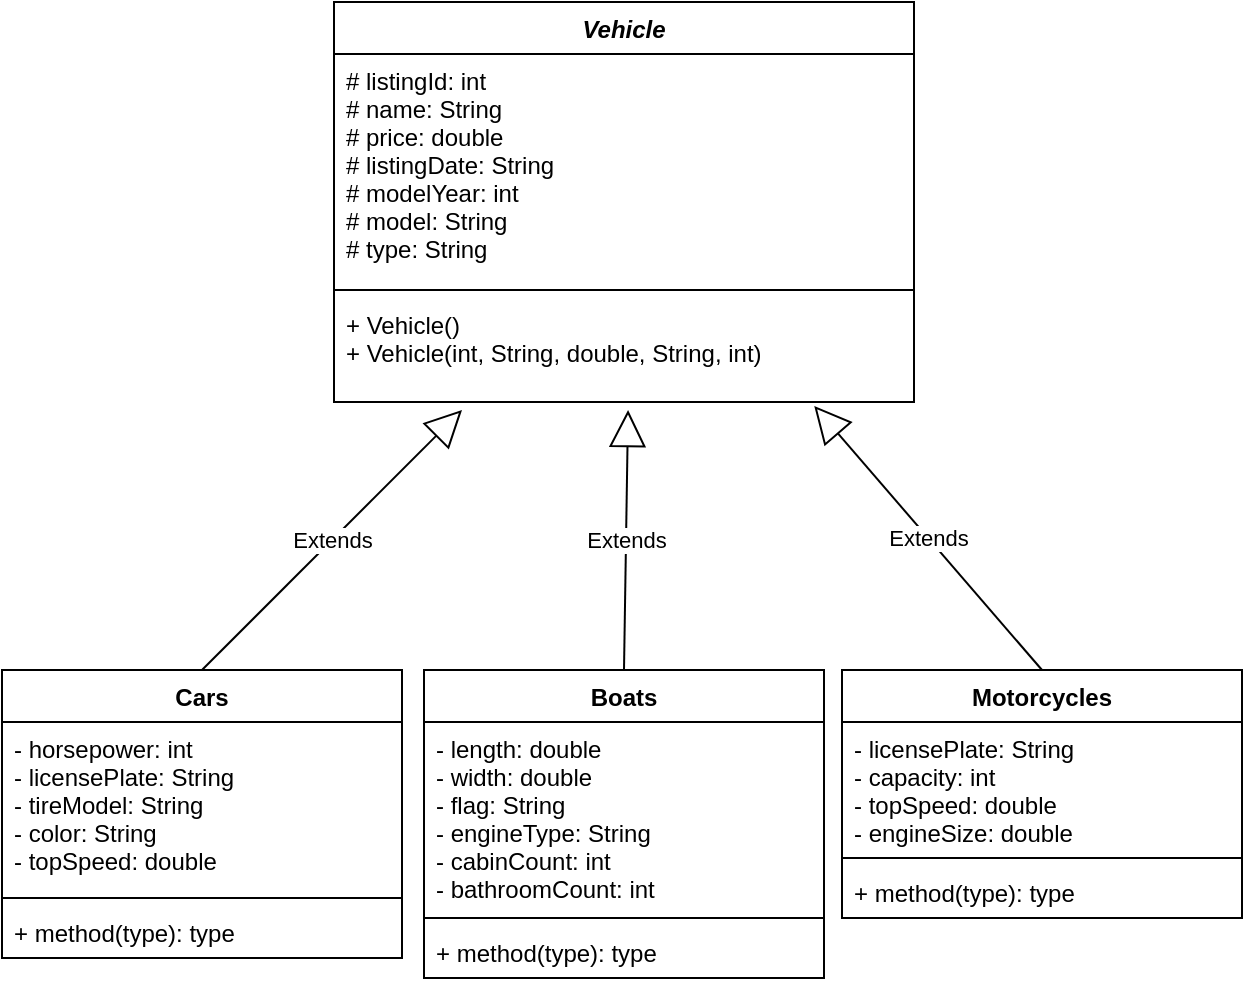 <mxfile version="12.3.2" type="github" pages="1">
  <diagram id="-B1ppT6hz_5FP_6IwFYu" name="Page-1">
    <mxGraphModel dx="1550" dy="841" grid="1" gridSize="10" guides="1" tooltips="1" connect="1" arrows="1" fold="1" page="1" pageScale="1" pageWidth="1500" pageHeight="1500" math="0" shadow="0">
      <root>
        <mxCell id="0"/>
        <mxCell id="1" parent="0"/>
        <mxCell id="MA55_t0_zQ04JRDkS3So-1" value="Vehicle" style="swimlane;fontStyle=3;align=center;verticalAlign=top;childLayout=stackLayout;horizontal=1;startSize=26;horizontalStack=0;resizeParent=1;resizeParentMax=0;resizeLast=0;collapsible=1;marginBottom=0;" parent="1" vertex="1">
          <mxGeometry x="186" y="300" width="290" height="200" as="geometry"/>
        </mxCell>
        <mxCell id="MA55_t0_zQ04JRDkS3So-2" value="# listingId: int&#xa;# name: String&#xa;# price: double&#xa;# listingDate: String&#xa;# modelYear: int&#xa;# model: String&#xa;# type: String&#xa;&#xa;&#xa;" style="text;strokeColor=none;fillColor=none;align=left;verticalAlign=top;spacingLeft=4;spacingRight=4;overflow=hidden;rotatable=0;points=[[0,0.5],[1,0.5]];portConstraint=eastwest;" parent="MA55_t0_zQ04JRDkS3So-1" vertex="1">
          <mxGeometry y="26" width="290" height="114" as="geometry"/>
        </mxCell>
        <mxCell id="MA55_t0_zQ04JRDkS3So-3" value="" style="line;strokeWidth=1;fillColor=none;align=left;verticalAlign=middle;spacingTop=-1;spacingLeft=3;spacingRight=3;rotatable=0;labelPosition=right;points=[];portConstraint=eastwest;" parent="MA55_t0_zQ04JRDkS3So-1" vertex="1">
          <mxGeometry y="140" width="290" height="8" as="geometry"/>
        </mxCell>
        <mxCell id="MA55_t0_zQ04JRDkS3So-4" value="+ Vehicle()&#xa;+ Vehicle(int, String, double, String, int)" style="text;strokeColor=none;fillColor=none;align=left;verticalAlign=top;spacingLeft=4;spacingRight=4;overflow=hidden;rotatable=0;points=[[0,0.5],[1,0.5]];portConstraint=eastwest;" parent="MA55_t0_zQ04JRDkS3So-1" vertex="1">
          <mxGeometry y="148" width="290" height="52" as="geometry"/>
        </mxCell>
        <mxCell id="MA55_t0_zQ04JRDkS3So-5" value="Cars" style="swimlane;fontStyle=1;align=center;verticalAlign=top;childLayout=stackLayout;horizontal=1;startSize=26;horizontalStack=0;resizeParent=1;resizeParentMax=0;resizeLast=0;collapsible=1;marginBottom=0;" parent="1" vertex="1">
          <mxGeometry x="20" y="634" width="200" height="144" as="geometry"/>
        </mxCell>
        <mxCell id="MA55_t0_zQ04JRDkS3So-6" value="- horsepower: int&#xa;- licensePlate: String&#xa;- tireModel: String&#xa;- color: String&#xa;- topSpeed: double&#xa;" style="text;strokeColor=none;fillColor=none;align=left;verticalAlign=top;spacingLeft=4;spacingRight=4;overflow=hidden;rotatable=0;points=[[0,0.5],[1,0.5]];portConstraint=eastwest;" parent="MA55_t0_zQ04JRDkS3So-5" vertex="1">
          <mxGeometry y="26" width="200" height="84" as="geometry"/>
        </mxCell>
        <mxCell id="MA55_t0_zQ04JRDkS3So-7" value="" style="line;strokeWidth=1;fillColor=none;align=left;verticalAlign=middle;spacingTop=-1;spacingLeft=3;spacingRight=3;rotatable=0;labelPosition=right;points=[];portConstraint=eastwest;" parent="MA55_t0_zQ04JRDkS3So-5" vertex="1">
          <mxGeometry y="110" width="200" height="8" as="geometry"/>
        </mxCell>
        <mxCell id="MA55_t0_zQ04JRDkS3So-8" value="+ method(type): type" style="text;strokeColor=none;fillColor=none;align=left;verticalAlign=top;spacingLeft=4;spacingRight=4;overflow=hidden;rotatable=0;points=[[0,0.5],[1,0.5]];portConstraint=eastwest;" parent="MA55_t0_zQ04JRDkS3So-5" vertex="1">
          <mxGeometry y="118" width="200" height="26" as="geometry"/>
        </mxCell>
        <mxCell id="osiSDmEnFBa9YtkusUpC-1" value="Boats" style="swimlane;fontStyle=1;align=center;verticalAlign=top;childLayout=stackLayout;horizontal=1;startSize=26;horizontalStack=0;resizeParent=1;resizeParentMax=0;resizeLast=0;collapsible=1;marginBottom=0;" parent="1" vertex="1">
          <mxGeometry x="231" y="634" width="200" height="154" as="geometry"/>
        </mxCell>
        <mxCell id="osiSDmEnFBa9YtkusUpC-2" value="- length: double&#xa;- width: double&#xa;- flag: String&#xa;- engineType: String&#xa;- cabinCount: int&#xa;- bathroomCount: int&#xa;" style="text;strokeColor=none;fillColor=none;align=left;verticalAlign=top;spacingLeft=4;spacingRight=4;overflow=hidden;rotatable=0;points=[[0,0.5],[1,0.5]];portConstraint=eastwest;" parent="osiSDmEnFBa9YtkusUpC-1" vertex="1">
          <mxGeometry y="26" width="200" height="94" as="geometry"/>
        </mxCell>
        <mxCell id="osiSDmEnFBa9YtkusUpC-3" value="" style="line;strokeWidth=1;fillColor=none;align=left;verticalAlign=middle;spacingTop=-1;spacingLeft=3;spacingRight=3;rotatable=0;labelPosition=right;points=[];portConstraint=eastwest;" parent="osiSDmEnFBa9YtkusUpC-1" vertex="1">
          <mxGeometry y="120" width="200" height="8" as="geometry"/>
        </mxCell>
        <mxCell id="osiSDmEnFBa9YtkusUpC-4" value="+ method(type): type" style="text;strokeColor=none;fillColor=none;align=left;verticalAlign=top;spacingLeft=4;spacingRight=4;overflow=hidden;rotatable=0;points=[[0,0.5],[1,0.5]];portConstraint=eastwest;" parent="osiSDmEnFBa9YtkusUpC-1" vertex="1">
          <mxGeometry y="128" width="200" height="26" as="geometry"/>
        </mxCell>
        <mxCell id="osiSDmEnFBa9YtkusUpC-5" value="Motorcycles" style="swimlane;fontStyle=1;align=center;verticalAlign=top;childLayout=stackLayout;horizontal=1;startSize=26;horizontalStack=0;resizeParent=1;resizeParentMax=0;resizeLast=0;collapsible=1;marginBottom=0;" parent="1" vertex="1">
          <mxGeometry x="440" y="634" width="200" height="124" as="geometry">
            <mxRectangle x="440" y="634" width="100" height="26" as="alternateBounds"/>
          </mxGeometry>
        </mxCell>
        <mxCell id="osiSDmEnFBa9YtkusUpC-6" value="- licensePlate: String&#xa;- capacity: int&#xa;- topSpeed: double&#xa;- engineSize: double&#xa;" style="text;strokeColor=none;fillColor=none;align=left;verticalAlign=top;spacingLeft=4;spacingRight=4;overflow=hidden;rotatable=0;points=[[0,0.5],[1,0.5]];portConstraint=eastwest;" parent="osiSDmEnFBa9YtkusUpC-5" vertex="1">
          <mxGeometry y="26" width="200" height="64" as="geometry"/>
        </mxCell>
        <mxCell id="osiSDmEnFBa9YtkusUpC-7" value="" style="line;strokeWidth=1;fillColor=none;align=left;verticalAlign=middle;spacingTop=-1;spacingLeft=3;spacingRight=3;rotatable=0;labelPosition=right;points=[];portConstraint=eastwest;" parent="osiSDmEnFBa9YtkusUpC-5" vertex="1">
          <mxGeometry y="90" width="200" height="8" as="geometry"/>
        </mxCell>
        <mxCell id="osiSDmEnFBa9YtkusUpC-8" value="+ method(type): type" style="text;strokeColor=none;fillColor=none;align=left;verticalAlign=top;spacingLeft=4;spacingRight=4;overflow=hidden;rotatable=0;points=[[0,0.5],[1,0.5]];portConstraint=eastwest;" parent="osiSDmEnFBa9YtkusUpC-5" vertex="1">
          <mxGeometry y="98" width="200" height="26" as="geometry"/>
        </mxCell>
        <mxCell id="Wsog8xhASZG21VbPrZgl-1" value="Extends" style="endArrow=block;endSize=16;endFill=0;html=1;entryX=0.507;entryY=1.077;entryDx=0;entryDy=0;entryPerimeter=0;exitX=0.5;exitY=0;exitDx=0;exitDy=0;" edge="1" parent="1" source="osiSDmEnFBa9YtkusUpC-1" target="MA55_t0_zQ04JRDkS3So-4">
          <mxGeometry width="160" relative="1" as="geometry">
            <mxPoint x="251" y="560" as="sourcePoint"/>
            <mxPoint x="411" y="560" as="targetPoint"/>
          </mxGeometry>
        </mxCell>
        <mxCell id="Wsog8xhASZG21VbPrZgl-2" value="Extends" style="endArrow=block;endSize=16;endFill=0;html=1;exitX=0.5;exitY=0;exitDx=0;exitDy=0;" edge="1" parent="1" source="MA55_t0_zQ04JRDkS3So-5">
          <mxGeometry width="160" relative="1" as="geometry">
            <mxPoint x="151" y="550" as="sourcePoint"/>
            <mxPoint x="250" y="504" as="targetPoint"/>
          </mxGeometry>
        </mxCell>
        <mxCell id="Wsog8xhASZG21VbPrZgl-3" value="Extends" style="endArrow=block;endSize=16;endFill=0;html=1;entryX=0.828;entryY=1.038;entryDx=0;entryDy=0;entryPerimeter=0;exitX=0.5;exitY=0;exitDx=0;exitDy=0;" edge="1" parent="1" source="osiSDmEnFBa9YtkusUpC-5" target="MA55_t0_zQ04JRDkS3So-4">
          <mxGeometry width="160" relative="1" as="geometry">
            <mxPoint x="442" y="634" as="sourcePoint"/>
            <mxPoint x="444.03" y="504.004" as="targetPoint"/>
          </mxGeometry>
        </mxCell>
      </root>
    </mxGraphModel>
  </diagram>
</mxfile>
